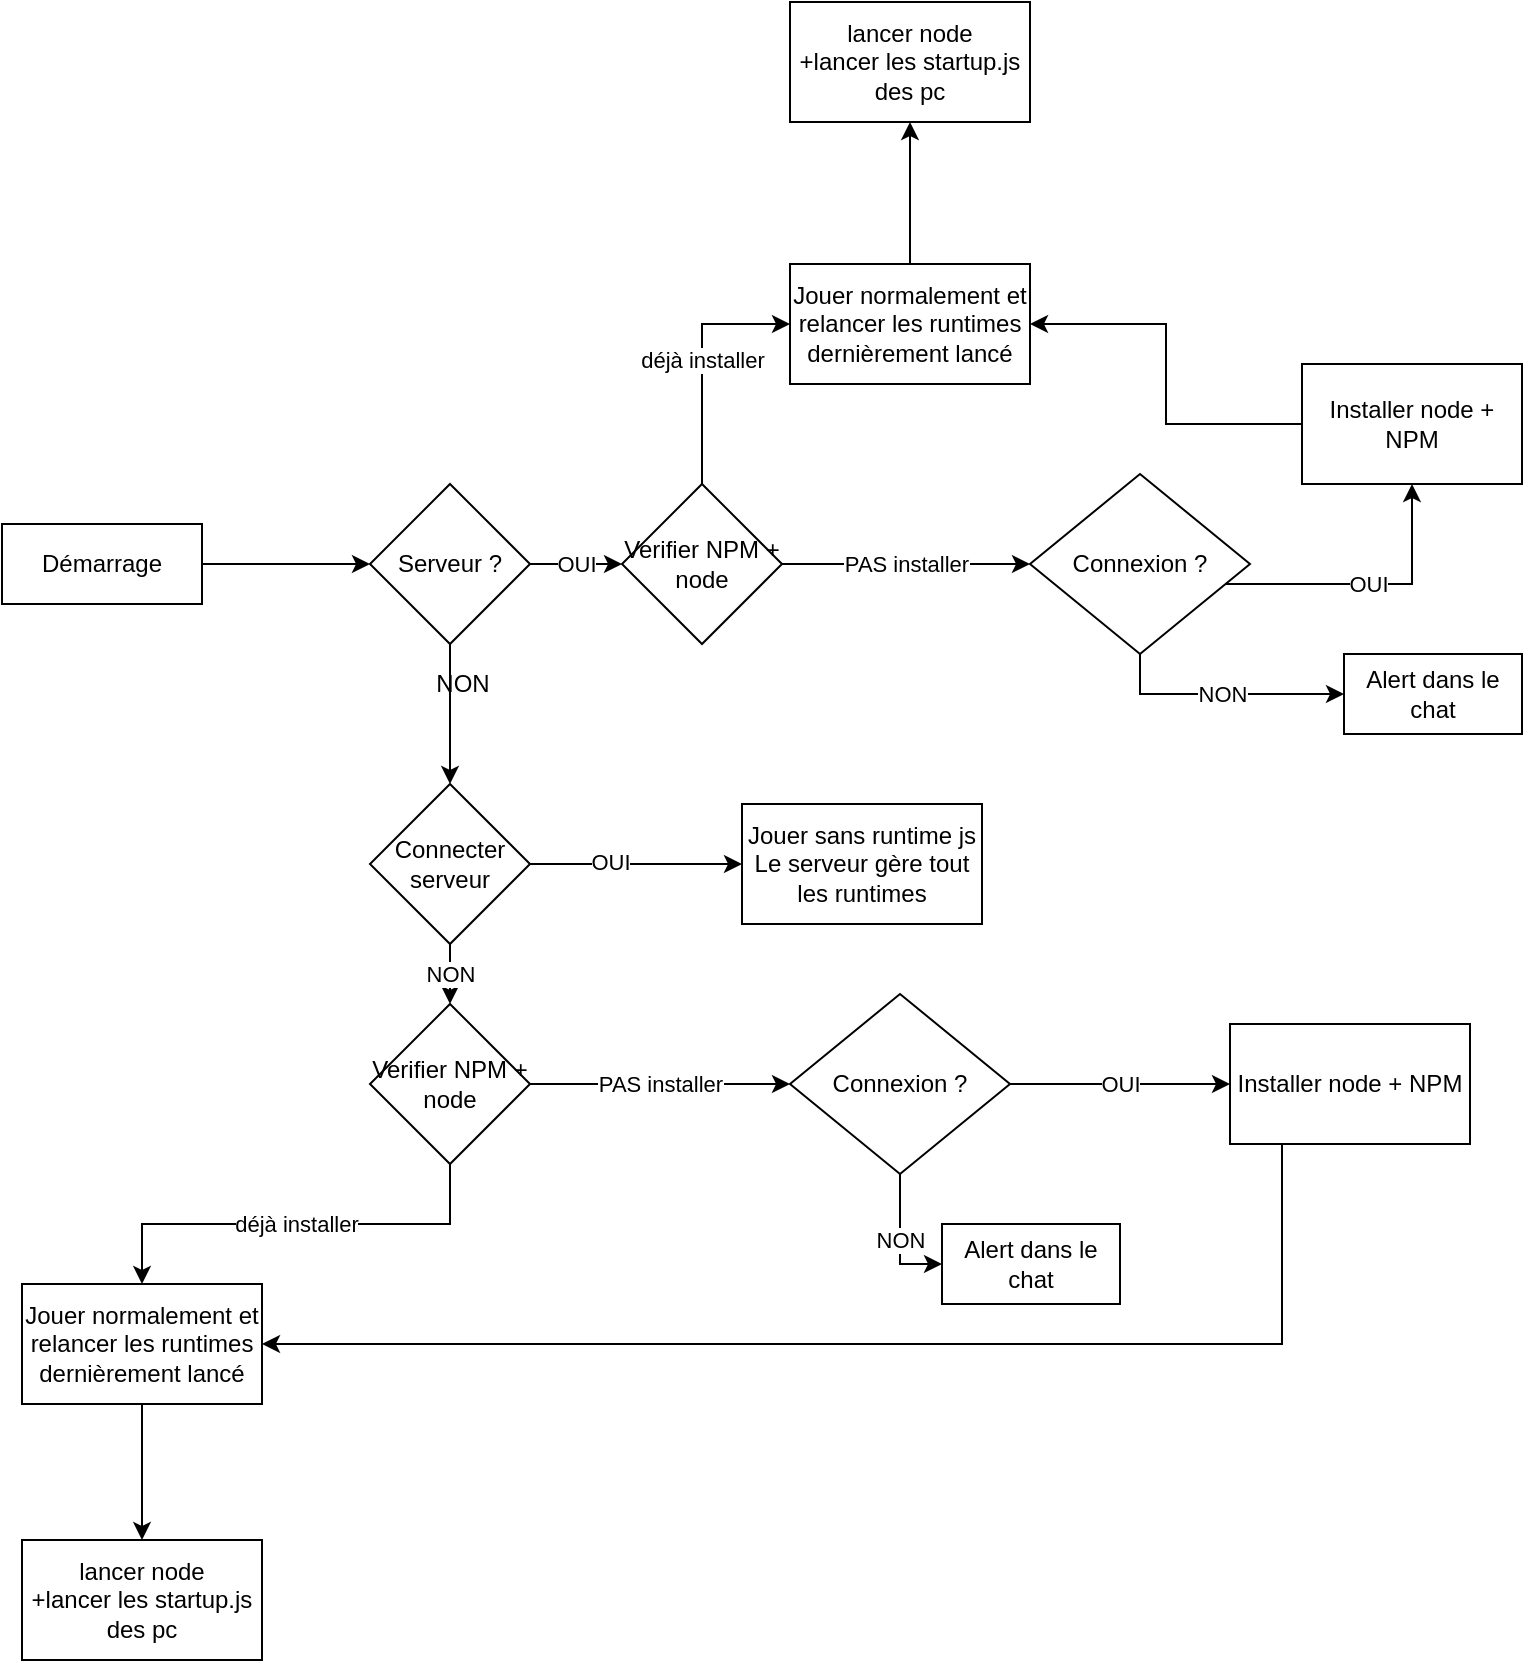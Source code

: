 <mxfile version="21.0.6" type="github">
  <diagram name="Page-1" id="aqzSEFVoJFHqQNgd3VVb">
    <mxGraphModel dx="932" dy="541" grid="0" gridSize="10" guides="1" tooltips="1" connect="1" arrows="1" fold="1" page="1" pageScale="1" pageWidth="827" pageHeight="1169" math="0" shadow="0">
      <root>
        <mxCell id="0" />
        <mxCell id="1" parent="0" />
        <mxCell id="BerzzyQYtAbFCqOwYjUJ-21" style="edgeStyle=orthogonalEdgeStyle;rounded=0;orthogonalLoop=1;jettySize=auto;html=1;entryX=0;entryY=0.5;entryDx=0;entryDy=0;" parent="1" source="S3jGKOnGl26qvgYpY_Zq-1" target="S3jGKOnGl26qvgYpY_Zq-9" edge="1">
          <mxGeometry relative="1" as="geometry" />
        </mxCell>
        <mxCell id="S3jGKOnGl26qvgYpY_Zq-1" value="Démarrage" style="rounded=0;whiteSpace=wrap;html=1;" parent="1" vertex="1">
          <mxGeometry x="20" y="740" width="100" height="40" as="geometry" />
        </mxCell>
        <mxCell id="K3gSSxGhBDOdbTLB4Htz-2" value="OUI" style="edgeStyle=orthogonalEdgeStyle;rounded=0;orthogonalLoop=1;jettySize=auto;html=1;entryX=0.5;entryY=1;entryDx=0;entryDy=0;" parent="1" source="S3jGKOnGl26qvgYpY_Zq-3" target="S3jGKOnGl26qvgYpY_Zq-14" edge="1">
          <mxGeometry relative="1" as="geometry">
            <Array as="points">
              <mxPoint x="725" y="770" />
            </Array>
          </mxGeometry>
        </mxCell>
        <mxCell id="K3gSSxGhBDOdbTLB4Htz-8" value="NON" style="edgeStyle=orthogonalEdgeStyle;rounded=0;orthogonalLoop=1;jettySize=auto;html=1;entryX=0;entryY=0.5;entryDx=0;entryDy=0;exitX=0.5;exitY=1;exitDx=0;exitDy=0;" parent="1" source="S3jGKOnGl26qvgYpY_Zq-3" target="K3gSSxGhBDOdbTLB4Htz-7" edge="1">
          <mxGeometry relative="1" as="geometry">
            <mxPoint as="offset" />
          </mxGeometry>
        </mxCell>
        <mxCell id="S3jGKOnGl26qvgYpY_Zq-3" value="Connexion ?" style="rhombus;whiteSpace=wrap;html=1;" parent="1" vertex="1">
          <mxGeometry x="534" y="715" width="110" height="90" as="geometry" />
        </mxCell>
        <mxCell id="S3jGKOnGl26qvgYpY_Zq-15" style="edgeStyle=orthogonalEdgeStyle;rounded=0;orthogonalLoop=1;jettySize=auto;html=1;entryX=0.5;entryY=0;entryDx=0;entryDy=0;" parent="1" source="S3jGKOnGl26qvgYpY_Zq-9" target="S3jGKOnGl26qvgYpY_Zq-11" edge="1">
          <mxGeometry relative="1" as="geometry" />
        </mxCell>
        <mxCell id="BerzzyQYtAbFCqOwYjUJ-9" value="OUI" style="edgeStyle=orthogonalEdgeStyle;rounded=0;orthogonalLoop=1;jettySize=auto;html=1;" parent="1" source="S3jGKOnGl26qvgYpY_Zq-9" target="S3jGKOnGl26qvgYpY_Zq-10" edge="1">
          <mxGeometry relative="1" as="geometry" />
        </mxCell>
        <mxCell id="S3jGKOnGl26qvgYpY_Zq-9" value="Serveur ?" style="rhombus;whiteSpace=wrap;html=1;" parent="1" vertex="1">
          <mxGeometry x="204" y="720" width="80" height="80" as="geometry" />
        </mxCell>
        <mxCell id="BerzzyQYtAbFCqOwYjUJ-10" value="PAS installer" style="edgeStyle=orthogonalEdgeStyle;rounded=0;orthogonalLoop=1;jettySize=auto;html=1;entryX=0;entryY=0.5;entryDx=0;entryDy=0;" parent="1" source="S3jGKOnGl26qvgYpY_Zq-10" target="S3jGKOnGl26qvgYpY_Zq-3" edge="1">
          <mxGeometry relative="1" as="geometry" />
        </mxCell>
        <mxCell id="S3jGKOnGl26qvgYpY_Zq-10" value="Verifier NPM + node" style="rhombus;whiteSpace=wrap;html=1;" parent="1" vertex="1">
          <mxGeometry x="330" y="720" width="80" height="80" as="geometry" />
        </mxCell>
        <mxCell id="S3jGKOnGl26qvgYpY_Zq-19" style="edgeStyle=orthogonalEdgeStyle;rounded=0;orthogonalLoop=1;jettySize=auto;html=1;entryX=0;entryY=0.5;entryDx=0;entryDy=0;" parent="1" source="S3jGKOnGl26qvgYpY_Zq-11" target="S3jGKOnGl26qvgYpY_Zq-17" edge="1">
          <mxGeometry relative="1" as="geometry" />
        </mxCell>
        <mxCell id="S3jGKOnGl26qvgYpY_Zq-20" value="OUI" style="edgeLabel;html=1;align=center;verticalAlign=middle;resizable=0;points=[];" parent="S3jGKOnGl26qvgYpY_Zq-19" vertex="1" connectable="0">
          <mxGeometry x="-0.251" y="1" relative="1" as="geometry">
            <mxPoint as="offset" />
          </mxGeometry>
        </mxCell>
        <mxCell id="BerzzyQYtAbFCqOwYjUJ-20" value="NON" style="edgeStyle=orthogonalEdgeStyle;rounded=0;orthogonalLoop=1;jettySize=auto;html=1;" parent="1" source="S3jGKOnGl26qvgYpY_Zq-11" target="BerzzyQYtAbFCqOwYjUJ-15" edge="1">
          <mxGeometry relative="1" as="geometry" />
        </mxCell>
        <mxCell id="S3jGKOnGl26qvgYpY_Zq-11" value="Connecter serveur" style="rhombus;whiteSpace=wrap;html=1;" parent="1" vertex="1">
          <mxGeometry x="204" y="870" width="80" height="80" as="geometry" />
        </mxCell>
        <mxCell id="K3gSSxGhBDOdbTLB4Htz-6" style="edgeStyle=orthogonalEdgeStyle;rounded=0;orthogonalLoop=1;jettySize=auto;html=1;entryX=1;entryY=0.5;entryDx=0;entryDy=0;" parent="1" source="S3jGKOnGl26qvgYpY_Zq-14" target="BerzzyQYtAbFCqOwYjUJ-18" edge="1">
          <mxGeometry relative="1" as="geometry" />
        </mxCell>
        <mxCell id="S3jGKOnGl26qvgYpY_Zq-14" value="Installer node + NPM" style="rounded=0;whiteSpace=wrap;html=1;" parent="1" vertex="1">
          <mxGeometry x="670" y="660" width="110" height="60" as="geometry" />
        </mxCell>
        <mxCell id="S3jGKOnGl26qvgYpY_Zq-16" value="NON" style="text;html=1;align=center;verticalAlign=middle;resizable=0;points=[];autosize=1;strokeColor=none;fillColor=none;" parent="1" vertex="1">
          <mxGeometry x="225" y="805" width="50" height="30" as="geometry" />
        </mxCell>
        <mxCell id="S3jGKOnGl26qvgYpY_Zq-17" value="Jouer sans runtime js&lt;br&gt;Le serveur gère tout les runtimes" style="rounded=0;whiteSpace=wrap;html=1;" parent="1" vertex="1">
          <mxGeometry x="390" y="880" width="120" height="60" as="geometry" />
        </mxCell>
        <mxCell id="S3jGKOnGl26qvgYpY_Zq-30" value="déjà installer" style="edgeStyle=orthogonalEdgeStyle;rounded=0;orthogonalLoop=1;jettySize=auto;html=1;entryX=0.5;entryY=0;entryDx=0;entryDy=0;exitX=0.5;exitY=1;exitDx=0;exitDy=0;" parent="1" source="BerzzyQYtAbFCqOwYjUJ-15" target="S3jGKOnGl26qvgYpY_Zq-29" edge="1">
          <mxGeometry relative="1" as="geometry">
            <mxPoint x="244" y="1070" as="sourcePoint" />
          </mxGeometry>
        </mxCell>
        <mxCell id="H8BaFVq6ltL_H8aYbswn-4" style="edgeStyle=orthogonalEdgeStyle;rounded=0;orthogonalLoop=1;jettySize=auto;html=1;entryX=0.5;entryY=0;entryDx=0;entryDy=0;" edge="1" parent="1" source="S3jGKOnGl26qvgYpY_Zq-29" target="H8BaFVq6ltL_H8aYbswn-3">
          <mxGeometry relative="1" as="geometry" />
        </mxCell>
        <mxCell id="S3jGKOnGl26qvgYpY_Zq-29" value="Jouer normalement et relancer les runtimes dernièrement lancé" style="rounded=0;whiteSpace=wrap;html=1;" parent="1" vertex="1">
          <mxGeometry x="30" y="1120" width="120" height="60" as="geometry" />
        </mxCell>
        <mxCell id="BerzzyQYtAbFCqOwYjUJ-22" value="OUI" style="edgeStyle=orthogonalEdgeStyle;rounded=0;orthogonalLoop=1;jettySize=auto;html=1;entryX=0;entryY=0.5;entryDx=0;entryDy=0;" parent="1" source="BerzzyQYtAbFCqOwYjUJ-12" target="BerzzyQYtAbFCqOwYjUJ-16" edge="1">
          <mxGeometry relative="1" as="geometry" />
        </mxCell>
        <mxCell id="BerzzyQYtAbFCqOwYjUJ-12" value="Connexion ?" style="rhombus;whiteSpace=wrap;html=1;" parent="1" vertex="1">
          <mxGeometry x="414" y="975" width="110" height="90" as="geometry" />
        </mxCell>
        <mxCell id="BerzzyQYtAbFCqOwYjUJ-14" value="PAS installer" style="edgeStyle=orthogonalEdgeStyle;rounded=0;orthogonalLoop=1;jettySize=auto;html=1;entryX=0;entryY=0.5;entryDx=0;entryDy=0;" parent="1" source="BerzzyQYtAbFCqOwYjUJ-15" target="BerzzyQYtAbFCqOwYjUJ-12" edge="1">
          <mxGeometry relative="1" as="geometry" />
        </mxCell>
        <mxCell id="BerzzyQYtAbFCqOwYjUJ-15" value="Verifier NPM + node" style="rhombus;whiteSpace=wrap;html=1;" parent="1" vertex="1">
          <mxGeometry x="204" y="980" width="80" height="80" as="geometry" />
        </mxCell>
        <mxCell id="K3gSSxGhBDOdbTLB4Htz-5" style="edgeStyle=orthogonalEdgeStyle;rounded=0;orthogonalLoop=1;jettySize=auto;html=1;entryX=1;entryY=0.5;entryDx=0;entryDy=0;" parent="1" source="BerzzyQYtAbFCqOwYjUJ-16" target="S3jGKOnGl26qvgYpY_Zq-29" edge="1">
          <mxGeometry relative="1" as="geometry">
            <Array as="points">
              <mxPoint x="660" y="1150" />
            </Array>
          </mxGeometry>
        </mxCell>
        <mxCell id="BerzzyQYtAbFCqOwYjUJ-16" value="Installer node + NPM" style="rounded=0;whiteSpace=wrap;html=1;" parent="1" vertex="1">
          <mxGeometry x="634" y="990" width="120" height="60" as="geometry" />
        </mxCell>
        <mxCell id="BerzzyQYtAbFCqOwYjUJ-17" value="déjà installer" style="edgeStyle=orthogonalEdgeStyle;rounded=0;orthogonalLoop=1;jettySize=auto;html=1;entryX=0;entryY=0.5;entryDx=0;entryDy=0;exitX=0.5;exitY=0;exitDx=0;exitDy=0;" parent="1" source="S3jGKOnGl26qvgYpY_Zq-10" target="BerzzyQYtAbFCqOwYjUJ-18" edge="1">
          <mxGeometry relative="1" as="geometry">
            <mxPoint x="370" y="740" as="sourcePoint" />
          </mxGeometry>
        </mxCell>
        <mxCell id="H8BaFVq6ltL_H8aYbswn-2" style="edgeStyle=orthogonalEdgeStyle;rounded=0;orthogonalLoop=1;jettySize=auto;html=1;entryX=0.5;entryY=1;entryDx=0;entryDy=0;" edge="1" parent="1" source="BerzzyQYtAbFCqOwYjUJ-18" target="H8BaFVq6ltL_H8aYbswn-1">
          <mxGeometry relative="1" as="geometry" />
        </mxCell>
        <mxCell id="BerzzyQYtAbFCqOwYjUJ-18" value="Jouer normalement et relancer les runtimes dernièrement lancé" style="rounded=0;whiteSpace=wrap;html=1;" parent="1" vertex="1">
          <mxGeometry x="414" y="610" width="120" height="60" as="geometry" />
        </mxCell>
        <mxCell id="K3gSSxGhBDOdbTLB4Htz-7" value="Alert dans le chat" style="rounded=0;whiteSpace=wrap;html=1;" parent="1" vertex="1">
          <mxGeometry x="691" y="805" width="89" height="40" as="geometry" />
        </mxCell>
        <mxCell id="K3gSSxGhBDOdbTLB4Htz-10" value="NON" style="edgeStyle=orthogonalEdgeStyle;rounded=0;orthogonalLoop=1;jettySize=auto;html=1;entryX=0;entryY=0.5;entryDx=0;entryDy=0;exitX=0.5;exitY=1;exitDx=0;exitDy=0;" parent="1" source="BerzzyQYtAbFCqOwYjUJ-12" target="K3gSSxGhBDOdbTLB4Htz-11" edge="1">
          <mxGeometry relative="1" as="geometry">
            <mxPoint x="453" y="1080" as="sourcePoint" />
            <mxPoint as="offset" />
          </mxGeometry>
        </mxCell>
        <mxCell id="K3gSSxGhBDOdbTLB4Htz-11" value="Alert dans le chat" style="rounded=0;whiteSpace=wrap;html=1;" parent="1" vertex="1">
          <mxGeometry x="490" y="1090" width="89" height="40" as="geometry" />
        </mxCell>
        <mxCell id="H8BaFVq6ltL_H8aYbswn-1" value="lancer node&lt;br&gt;+lancer les startup.js&lt;br&gt;des pc" style="rounded=0;whiteSpace=wrap;html=1;" vertex="1" parent="1">
          <mxGeometry x="414" y="479" width="120" height="60" as="geometry" />
        </mxCell>
        <mxCell id="H8BaFVq6ltL_H8aYbswn-3" value="lancer node&lt;br&gt;+lancer les startup.js&lt;br&gt;des pc" style="rounded=0;whiteSpace=wrap;html=1;" vertex="1" parent="1">
          <mxGeometry x="30" y="1248" width="120" height="60" as="geometry" />
        </mxCell>
      </root>
    </mxGraphModel>
  </diagram>
</mxfile>
